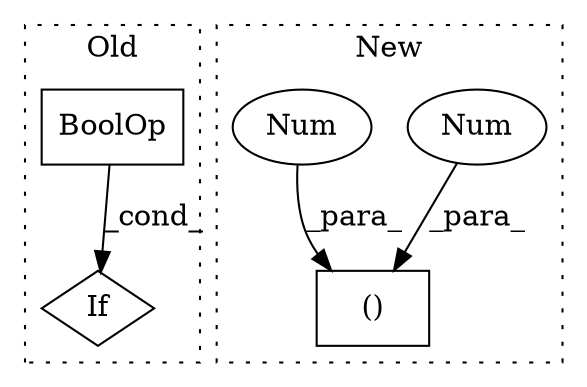 digraph G {
subgraph cluster0 {
1 [label="BoolOp" a="72" s="3084" l="32" shape="box"];
3 [label="If" a="96" s="3084,3116" l="0,14" shape="diamond"];
label = "Old";
style="dotted";
}
subgraph cluster1 {
2 [label="()" a="54" s="2998" l="3" shape="box"];
4 [label="Num" a="76" s="2997" l="1" shape="ellipse"];
5 [label="Num" a="76" s="3000" l="1" shape="ellipse"];
label = "New";
style="dotted";
}
1 -> 3 [label="_cond_"];
4 -> 2 [label="_para_"];
5 -> 2 [label="_para_"];
}